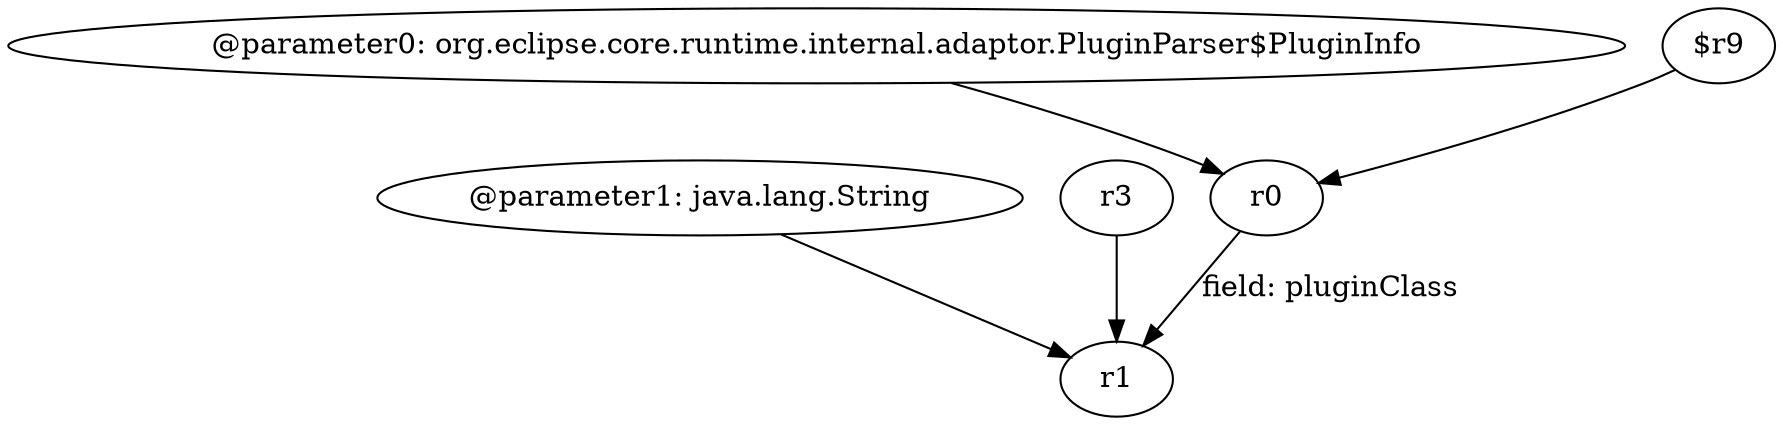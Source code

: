 digraph g {
0[label="r0"]
1[label="r1"]
0->1[label="field: pluginClass"]
2[label="@parameter0: org.eclipse.core.runtime.internal.adaptor.PluginParser$PluginInfo"]
2->0[label=""]
3[label="@parameter1: java.lang.String"]
3->1[label=""]
4[label="$r9"]
4->0[label=""]
5[label="r3"]
5->1[label=""]
}